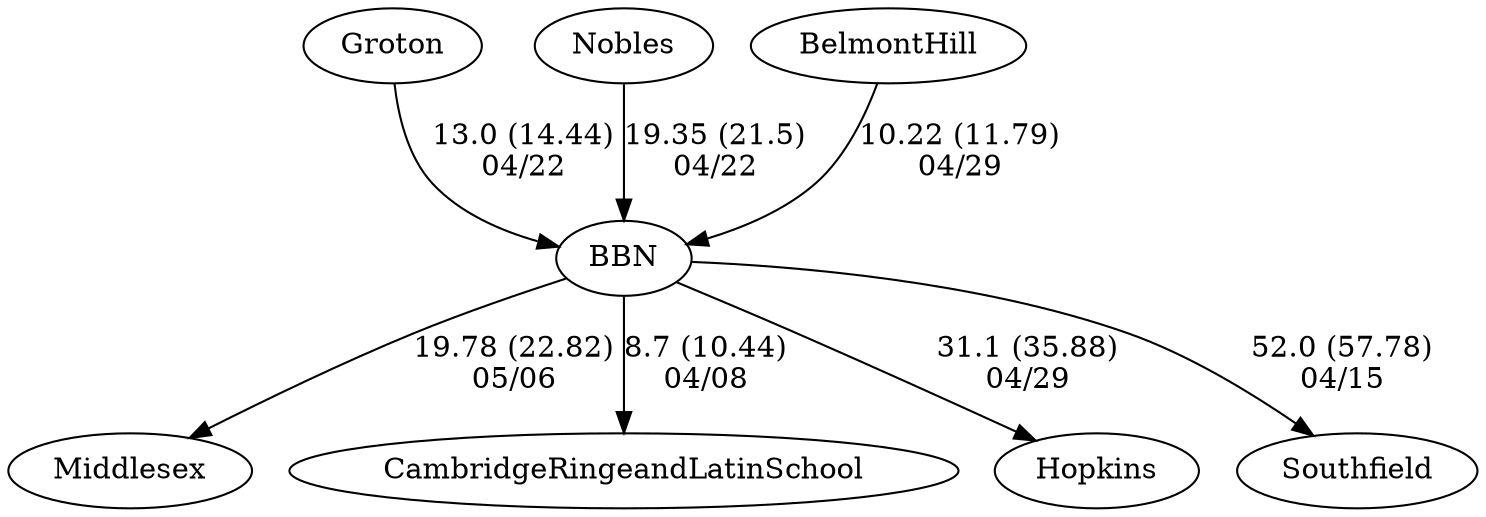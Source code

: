 digraph boys2foursBBN {Groton [URL="boys2foursBBNGroton.html"];Middlesex [URL="boys2foursBBNMiddlesex.html"];CambridgeRingeandLatinSchool [URL="boys2foursBBNCambridgeRingeandLatinSchool.html"];Nobles [URL="boys2foursBBNNobles.html"];Hopkins [URL="boys2foursBBNHopkins.html"];Southfield [URL="boys2foursBBNSouthfield.html"];BBN [URL="boys2foursBBNBBN.html"];BelmontHill [URL="boys2foursBBNBelmontHill.html"];BBN -> CambridgeRingeandLatinSchool[label="8.7 (10.44)
04/08", weight="92", tooltip="NEIRA Boys & Girls Fours,Cambridge Mayor's Cup: CRLS vs. BB&N			
Distance: 1250 m Conditions: Brisk but bright and sunny, 10-15 mph cross-tail wind, becoming more cross and less tail over the afternoon. Order of races was boys/girls, 4/5V, 3V, 2V, 1V. Comments: All floating starts. Boys' 4/5V race started 1+ length over the line. 
The Mayor's Cup trophies for the 1V races stay with BB&N (boys) and CRLS (girls).
Thanks to BB&N and congratulations to all for a great day of early season racing!
None", URL="http://www.row2k.com/results/resultspage.cfm?UID=F97C64017C4CB0D51F42090A16048CB5&cat=5", random="random"]; 
BBN -> Middlesex[label="19.78 (22.82)
05/06", weight="81", tooltip="NEIRA Boys Fours,BB&N vs. Middlesex			
Distance: 1300 Conditions: Considerable cross tailwind throughout racing, slightly diminishing throughout the afternoon. Order of racing was 4, 3 , 2 , 1. During the 4v race, a power boat caused the crews to divert courses slightly and handle a wake, but did not impact overall results.
None", URL="http://www.row2k.com/results/resultspage.cfm?UID=9F7B1025B4E8D1742BC9A4D1807E25EA&cat=1", random="random"]; 
BBN -> Southfield[label="52.0 (57.78)
04/15", weight="48", tooltip="NEIRA Boys & Girls Fours,BB&N vs Dexter-Southfield			
Distance: 1350m Conditions: moderate cross head quartering from port.
slightly stronger for earlier races Comments: Dexter-Southfield boated a 1st and 2nd boat on the boys side and a 1st boat on the girls.
BB&N's 4th, 5th and 6th boats on both the boys and girls side raced an exhibition piece against each other prior to the start of head-to-head racing.
BB&N's 3rd boat boys raced in the shore lane of the 2nd boat race.
BB&N's 2nd girls boat raced an exhibition against the BB&N 3rd girls.
None", URL="http://www.row2k.com/results/resultspage.cfm?UID=6CA78FFEA8189C1DC931776413930B44&cat=5", random="random"]; 
BelmontHill -> BBN[label="10.22 (11.79)
04/29", weight="90", tooltip="NEIRA Boys Fours,BB&N vs. Belmont Hill (Ducey Cup) and Hopkins School			
Distance: 1300 Conditions: Light crossing head wind at the start, stayed consistent for all races. Comments: A good day of racing by all teams. Belmont Hill retained the Ducey Cup vs. BB&N. Thanks to Hopkins for making the trip up to race.
None", URL="http://www.row2k.com/results/resultspage.cfm?UID=098FB6A7F940591856B933CC2DE13937&cat=1", random="random"]; 
BBN -> Hopkins[label="31.1 (35.88)
04/29", weight="69", tooltip="NEIRA Boys Fours,BB&N vs. Belmont Hill (Ducey Cup) and Hopkins School			
Distance: 1300 Conditions: Light crossing head wind at the start, stayed consistent for all races. Comments: A good day of racing by all teams. Belmont Hill retained the Ducey Cup vs. BB&N. Thanks to Hopkins for making the trip up to race.
None", URL="http://www.row2k.com/results/resultspage.cfm?UID=098FB6A7F940591856B933CC2DE13937&cat=1", random="random"]; 
Nobles -> BBN[label="19.35 (21.5)
04/22", weight="81", tooltip="NEIRA Boys Fours,BB&N boys vs Groton, Nobles			
Distance: 1350m Conditions: moderate cross from port, slightly head
Coming from Cambridge meant course was sheltered and had mostly flat water Comments: BB&Ns 4th boat popped an oarlock and lost the oar at about 750m down, forcing them to come to a complete stop to replace the oar before continuing
None", URL="http://www.row2k.com/results/resultspage.cfm?UID=5ADF955E3E04E3F90ADAD1AA29C35140&cat=1", random="random"]; 
Groton -> BBN[label="13.0 (14.44)
04/22", weight="87", tooltip="NEIRA Boys Fours,BB&N boys vs Groton, Nobles			
Distance: 1350m Conditions: moderate cross from port, slightly head
Coming from Cambridge meant course was sheltered and had mostly flat water Comments: BB&Ns 4th boat popped an oarlock and lost the oar at about 750m down, forcing them to come to a complete stop to replace the oar before continuing
None", URL="http://www.row2k.com/results/resultspage.cfm?UID=5ADF955E3E04E3F90ADAD1AA29C35140&cat=1", random="random"]}